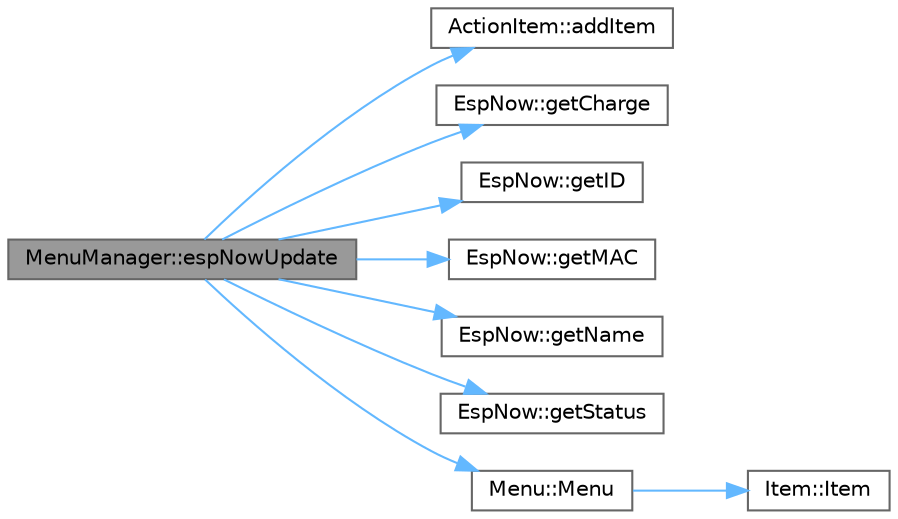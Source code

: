 digraph "MenuManager::espNowUpdate"
{
 // LATEX_PDF_SIZE
  bgcolor="transparent";
  edge [fontname=Helvetica,fontsize=10,labelfontname=Helvetica,labelfontsize=10];
  node [fontname=Helvetica,fontsize=10,shape=box,height=0.2,width=0.4];
  rankdir="LR";
  Node1 [id="Node000001",label="MenuManager::espNowUpdate",height=0.2,width=0.4,color="gray40", fillcolor="grey60", style="filled", fontcolor="black",tooltip=" "];
  Node1 -> Node2 [id="edge1_Node000001_Node000002",color="steelblue1",style="solid",tooltip=" "];
  Node2 [id="Node000002",label="ActionItem::addItem",height=0.2,width=0.4,color="grey40", fillcolor="white", style="filled",URL="$class_action_item.html#a67282737a3c700111343c5493694c077",tooltip=" "];
  Node1 -> Node3 [id="edge2_Node000001_Node000003",color="steelblue1",style="solid",tooltip=" "];
  Node3 [id="Node000003",label="EspNow::getCharge",height=0.2,width=0.4,color="grey40", fillcolor="white", style="filled",URL="$class_esp_now.html#ac767cfb4759f57ba49a53b06c89e8c05",tooltip=" "];
  Node1 -> Node4 [id="edge3_Node000001_Node000004",color="steelblue1",style="solid",tooltip=" "];
  Node4 [id="Node000004",label="EspNow::getID",height=0.2,width=0.4,color="grey40", fillcolor="white", style="filled",URL="$class_esp_now.html#aa24b6634968cff93c7ca87895df81e60",tooltip=" "];
  Node1 -> Node5 [id="edge4_Node000001_Node000005",color="steelblue1",style="solid",tooltip=" "];
  Node5 [id="Node000005",label="EspNow::getMAC",height=0.2,width=0.4,color="grey40", fillcolor="white", style="filled",URL="$class_esp_now.html#aefd7077ca95b6dd3d67c9300cb8b7d56",tooltip=" "];
  Node1 -> Node6 [id="edge5_Node000001_Node000006",color="steelblue1",style="solid",tooltip=" "];
  Node6 [id="Node000006",label="EspNow::getName",height=0.2,width=0.4,color="grey40", fillcolor="white", style="filled",URL="$class_esp_now.html#a5cca89439b0c1b686dabb712b7730da5",tooltip=" "];
  Node1 -> Node7 [id="edge6_Node000001_Node000007",color="steelblue1",style="solid",tooltip=" "];
  Node7 [id="Node000007",label="EspNow::getStatus",height=0.2,width=0.4,color="grey40", fillcolor="white", style="filled",URL="$class_esp_now.html#af67724d5bbd8570b5023d0ffbefce23a",tooltip=" "];
  Node1 -> Node8 [id="edge7_Node000001_Node000008",color="steelblue1",style="solid",tooltip=" "];
  Node8 [id="Node000008",label="Menu::Menu",height=0.2,width=0.4,color="grey40", fillcolor="white", style="filled",URL="$class_menu.html#a991bd9d4b396cb89252b5113f8cdc6bf",tooltip=" "];
  Node8 -> Node9 [id="edge8_Node000008_Node000009",color="steelblue1",style="solid",tooltip=" "];
  Node9 [id="Node000009",label="Item::Item",height=0.2,width=0.4,color="grey40", fillcolor="white", style="filled",URL="$class_item.html#a43f9c4418bc3ba04411f46943223500a",tooltip=" "];
}
